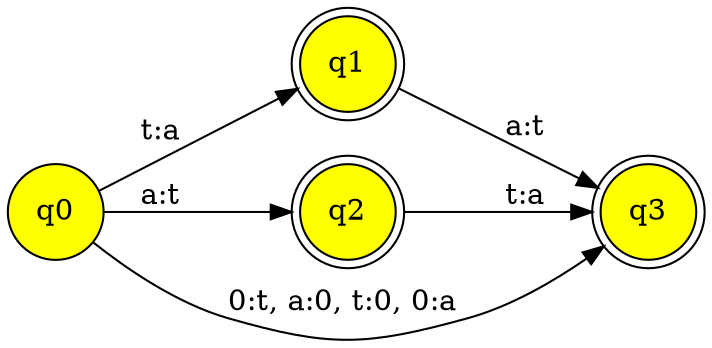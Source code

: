 // This graph generated with hfst-fst2txt
digraph "xre(?)" {
charset = UTF8;
rankdir = LR;
node [shape=circle,style=filled,fillcolor=yellow]
q0 [label="q0"] 
q1 [shape=doublecircle,label="q1"] 
q2 [shape=doublecircle,label="q2"] 
q3 [shape=doublecircle,label="q3"] 
q0 -> q1 [label="t:a "];
q0 -> q2 [label="a:t "];
q0 -> q3 [label="0:t, a:0, t:0, 0:a "];
q1 -> q3 [label="a:t "];
q2 -> q3 [label="t:a "];
}
